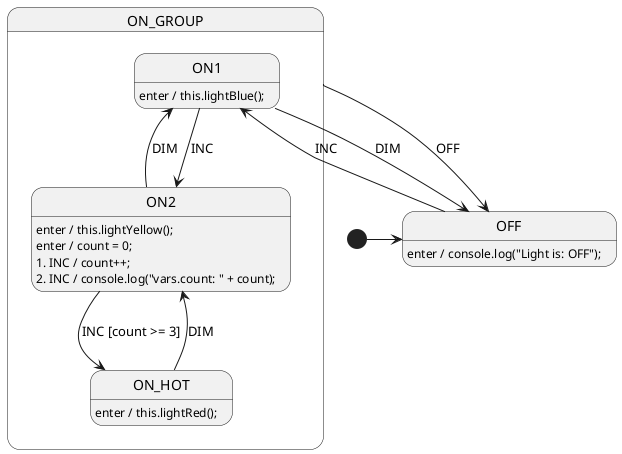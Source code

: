 @startuml LightSm

' //////////////////////// STATE ORGANIZATION ///////////////////////
' Note: StateSmith treats state names and events as case insensitive.
' More info: https://github.com/StateSmith/StateSmith/wiki/PlantUML

state OFF
state ON_GROUP {
    state ON1
    state ON2
    state ON_HOT
}

[*] -> OFF

' ///////////////////////// STATE HANDLERS /////////////////////////
' Syntax: https://github.com/StateSmith/StateSmith/wiki/Behaviors

OFF: enter / console.log("Light is: OFF");
OFF --> ON1: INC

ON_GROUP --> OFF : OFF

ON1: enter / this.lightBlue();
ON1 --> ON2: INC
ON1 --> OFF: DIM

ON2: enter / this.lightYellow();
ON2: enter / count = 0;
ON2: 1. INC / count++;
ON2: 2. INC / console.log("vars.count: " + count);
ON2 --> ON_HOT: INC [count >= 3]
ON2 --> ON1: DIM

ON_HOT: enter / this.lightRed();
ON_HOT --> ON2: DIM


' //////////////////////// StateSmith config ////////////////////////
' The below special comment block sets the StateSmith configuration.
' More info: https://github.com/StateSmith/StateSmith/issues/335

/'! $CONFIG : toml
SmRunnerSettings.transpilerId = "JavaScript"

[RenderConfig]
AutoExpandedVars = """
    count : 0, // variable for state machine
    """
FileTop = """
    "use strict";    
    // any text you put in IRenderConfig.FileTop (like this comment) will be written to the generated .h file
    import { LightSmBase } from "./LightSmBase.js";
    """

[RenderConfig.JavaScript]
ExtendsSuperClass = "LightSmBase"
UseExportOnClass = true

'/
@enduml
